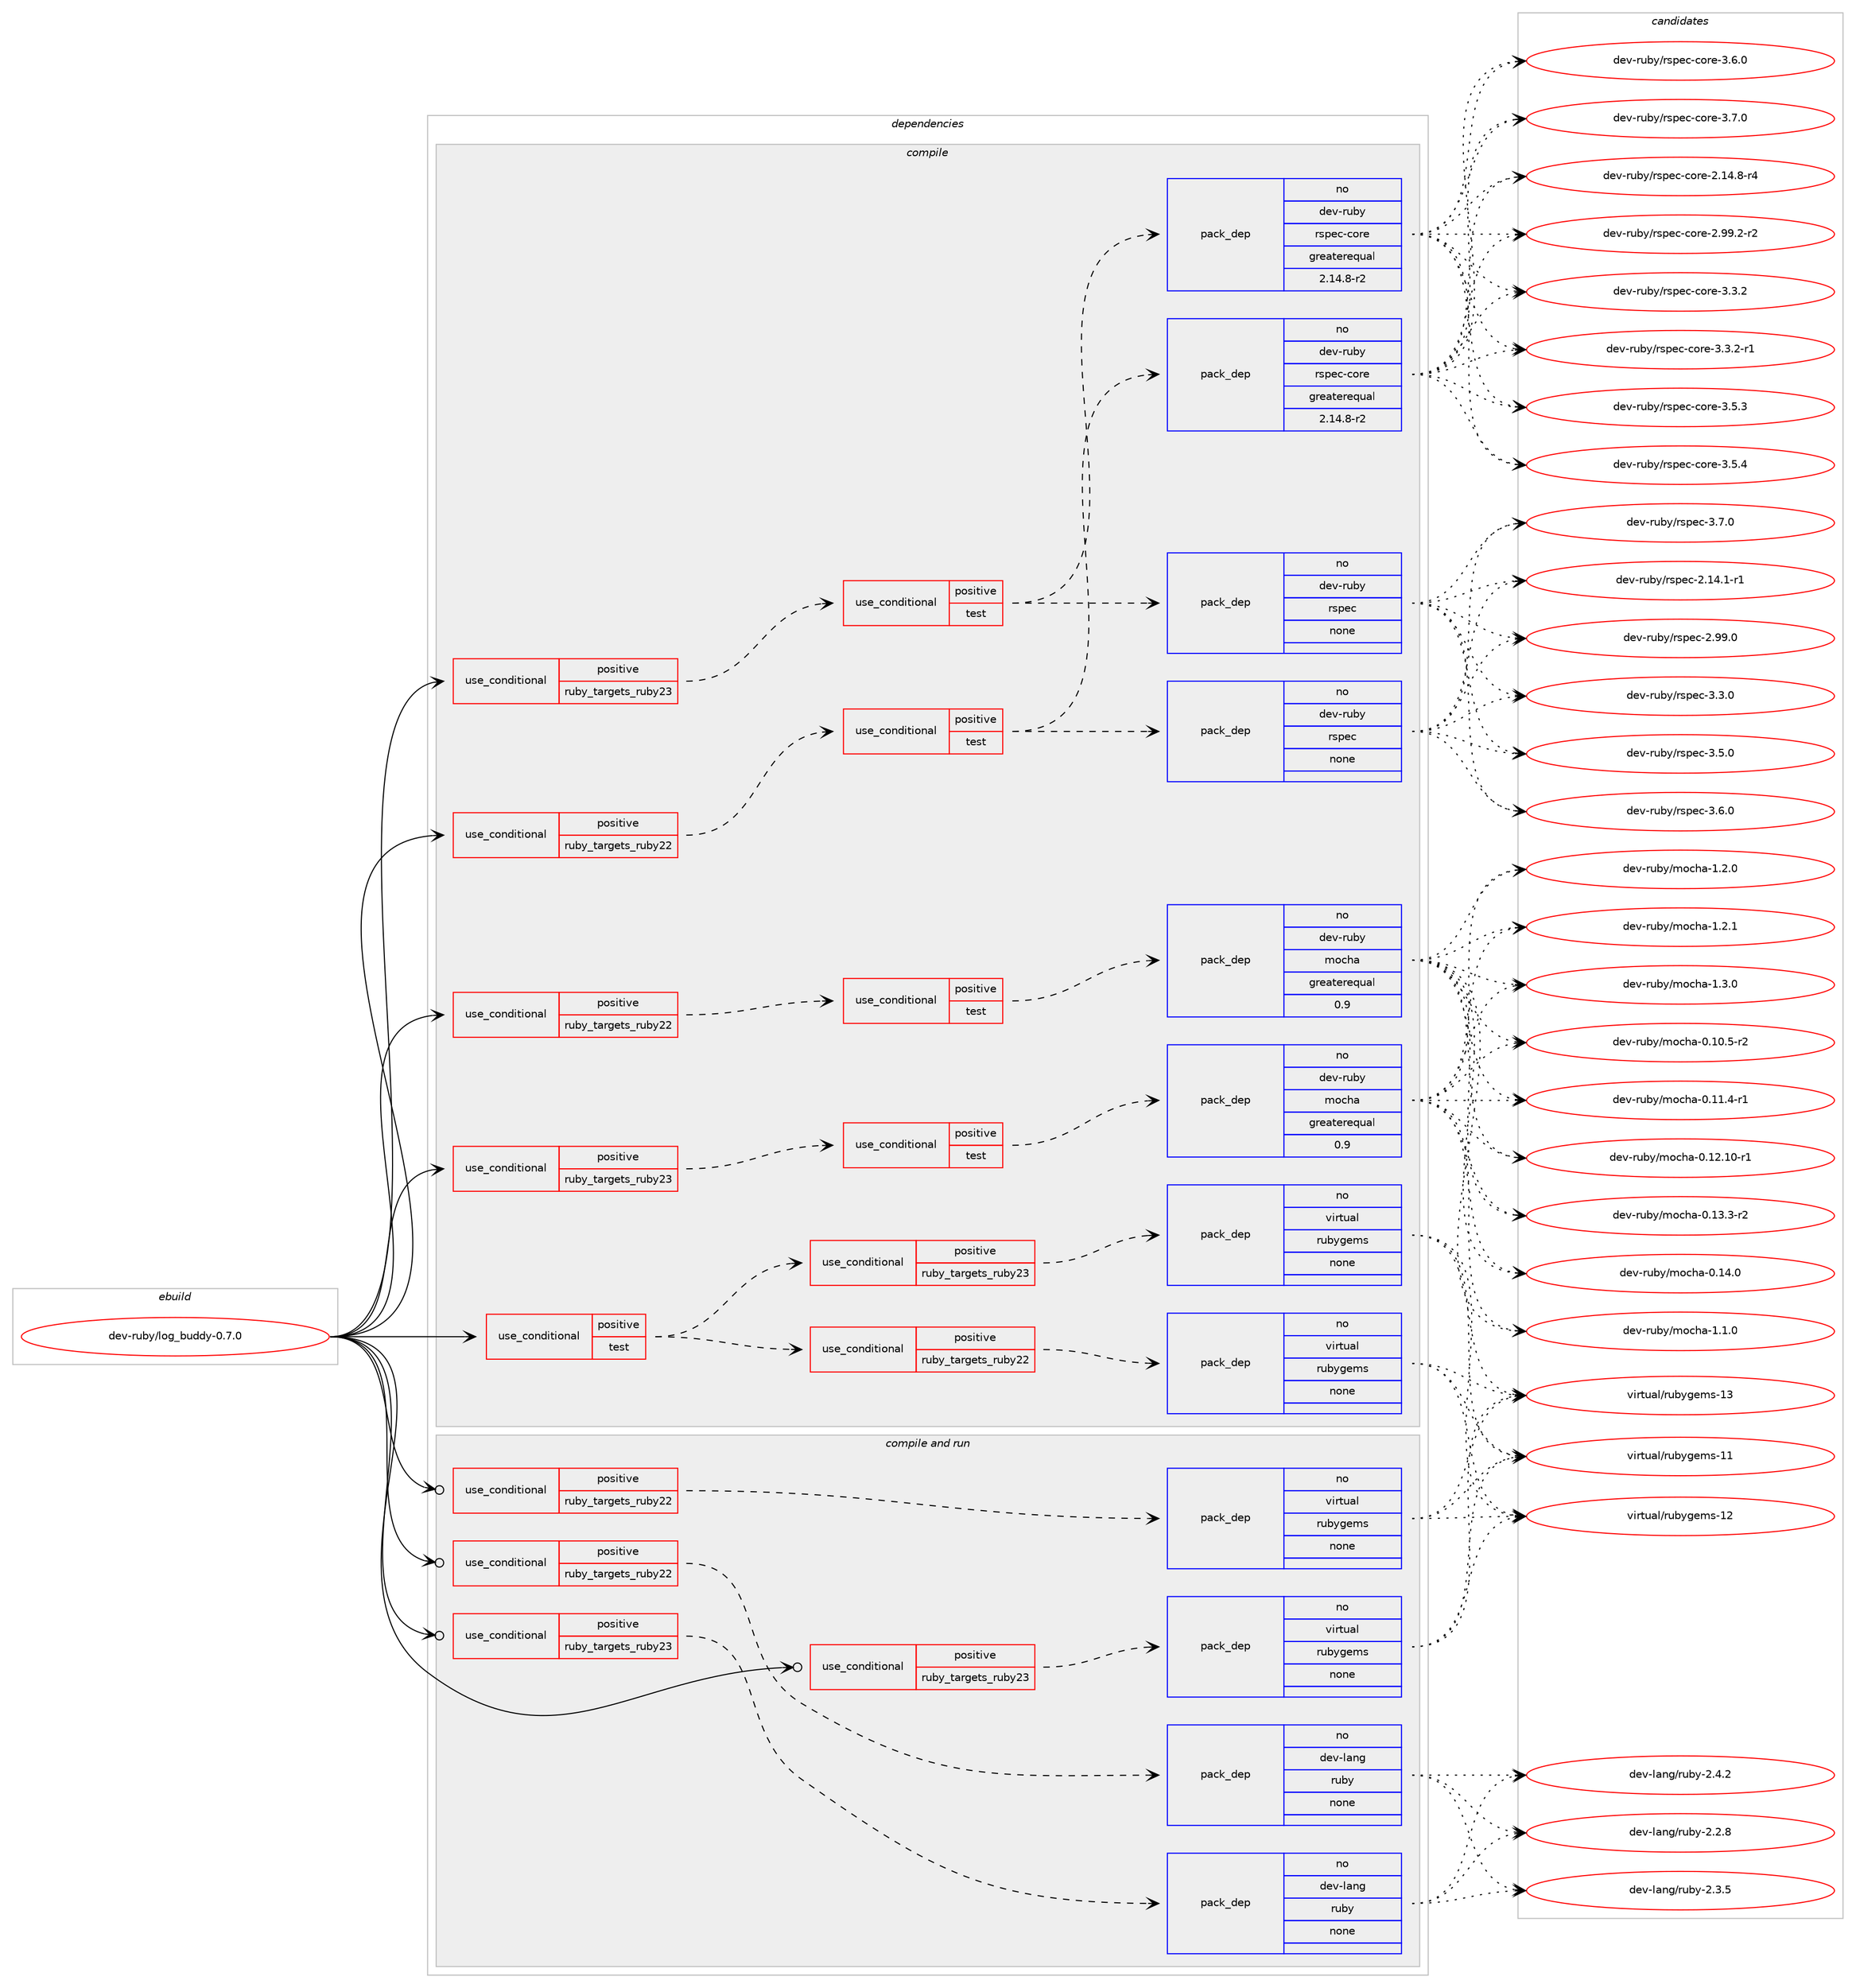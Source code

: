 digraph prolog {

# *************
# Graph options
# *************

newrank=true;
concentrate=true;
compound=true;
graph [rankdir=LR,fontname=Helvetica,fontsize=10,ranksep=1.5];#, ranksep=2.5, nodesep=0.2];
edge  [arrowhead=vee];
node  [fontname=Helvetica,fontsize=10];

# **********
# The ebuild
# **********

subgraph cluster_leftcol {
color=gray;
rank=same;
label=<<i>ebuild</i>>;
id [label="dev-ruby/log_buddy-0.7.0", color=red, width=4, href="../dev-ruby/log_buddy-0.7.0.svg"];
}

# ****************
# The dependencies
# ****************

subgraph cluster_midcol {
color=gray;
label=<<i>dependencies</i>>;
subgraph cluster_compile {
fillcolor="#eeeeee";
style=filled;
label=<<i>compile</i>>;
subgraph cond60777 {
dependency246008 [label=<<TABLE BORDER="0" CELLBORDER="1" CELLSPACING="0" CELLPADDING="4"><TR><TD ROWSPAN="3" CELLPADDING="10">use_conditional</TD></TR><TR><TD>positive</TD></TR><TR><TD>ruby_targets_ruby22</TD></TR></TABLE>>, shape=none, color=red];
subgraph cond60778 {
dependency246009 [label=<<TABLE BORDER="0" CELLBORDER="1" CELLSPACING="0" CELLPADDING="4"><TR><TD ROWSPAN="3" CELLPADDING="10">use_conditional</TD></TR><TR><TD>positive</TD></TR><TR><TD>test</TD></TR></TABLE>>, shape=none, color=red];
subgraph pack181140 {
dependency246010 [label=<<TABLE BORDER="0" CELLBORDER="1" CELLSPACING="0" CELLPADDING="4" WIDTH="220"><TR><TD ROWSPAN="6" CELLPADDING="30">pack_dep</TD></TR><TR><TD WIDTH="110">no</TD></TR><TR><TD>dev-ruby</TD></TR><TR><TD>mocha</TD></TR><TR><TD>greaterequal</TD></TR><TR><TD>0.9</TD></TR></TABLE>>, shape=none, color=blue];
}
dependency246009:e -> dependency246010:w [weight=20,style="dashed",arrowhead="vee"];
}
dependency246008:e -> dependency246009:w [weight=20,style="dashed",arrowhead="vee"];
}
id:e -> dependency246008:w [weight=20,style="solid",arrowhead="vee"];
subgraph cond60779 {
dependency246011 [label=<<TABLE BORDER="0" CELLBORDER="1" CELLSPACING="0" CELLPADDING="4"><TR><TD ROWSPAN="3" CELLPADDING="10">use_conditional</TD></TR><TR><TD>positive</TD></TR><TR><TD>ruby_targets_ruby22</TD></TR></TABLE>>, shape=none, color=red];
subgraph cond60780 {
dependency246012 [label=<<TABLE BORDER="0" CELLBORDER="1" CELLSPACING="0" CELLPADDING="4"><TR><TD ROWSPAN="3" CELLPADDING="10">use_conditional</TD></TR><TR><TD>positive</TD></TR><TR><TD>test</TD></TR></TABLE>>, shape=none, color=red];
subgraph pack181141 {
dependency246013 [label=<<TABLE BORDER="0" CELLBORDER="1" CELLSPACING="0" CELLPADDING="4" WIDTH="220"><TR><TD ROWSPAN="6" CELLPADDING="30">pack_dep</TD></TR><TR><TD WIDTH="110">no</TD></TR><TR><TD>dev-ruby</TD></TR><TR><TD>rspec</TD></TR><TR><TD>none</TD></TR><TR><TD></TD></TR></TABLE>>, shape=none, color=blue];
}
dependency246012:e -> dependency246013:w [weight=20,style="dashed",arrowhead="vee"];
subgraph pack181142 {
dependency246014 [label=<<TABLE BORDER="0" CELLBORDER="1" CELLSPACING="0" CELLPADDING="4" WIDTH="220"><TR><TD ROWSPAN="6" CELLPADDING="30">pack_dep</TD></TR><TR><TD WIDTH="110">no</TD></TR><TR><TD>dev-ruby</TD></TR><TR><TD>rspec-core</TD></TR><TR><TD>greaterequal</TD></TR><TR><TD>2.14.8-r2</TD></TR></TABLE>>, shape=none, color=blue];
}
dependency246012:e -> dependency246014:w [weight=20,style="dashed",arrowhead="vee"];
}
dependency246011:e -> dependency246012:w [weight=20,style="dashed",arrowhead="vee"];
}
id:e -> dependency246011:w [weight=20,style="solid",arrowhead="vee"];
subgraph cond60781 {
dependency246015 [label=<<TABLE BORDER="0" CELLBORDER="1" CELLSPACING="0" CELLPADDING="4"><TR><TD ROWSPAN="3" CELLPADDING="10">use_conditional</TD></TR><TR><TD>positive</TD></TR><TR><TD>ruby_targets_ruby23</TD></TR></TABLE>>, shape=none, color=red];
subgraph cond60782 {
dependency246016 [label=<<TABLE BORDER="0" CELLBORDER="1" CELLSPACING="0" CELLPADDING="4"><TR><TD ROWSPAN="3" CELLPADDING="10">use_conditional</TD></TR><TR><TD>positive</TD></TR><TR><TD>test</TD></TR></TABLE>>, shape=none, color=red];
subgraph pack181143 {
dependency246017 [label=<<TABLE BORDER="0" CELLBORDER="1" CELLSPACING="0" CELLPADDING="4" WIDTH="220"><TR><TD ROWSPAN="6" CELLPADDING="30">pack_dep</TD></TR><TR><TD WIDTH="110">no</TD></TR><TR><TD>dev-ruby</TD></TR><TR><TD>mocha</TD></TR><TR><TD>greaterequal</TD></TR><TR><TD>0.9</TD></TR></TABLE>>, shape=none, color=blue];
}
dependency246016:e -> dependency246017:w [weight=20,style="dashed",arrowhead="vee"];
}
dependency246015:e -> dependency246016:w [weight=20,style="dashed",arrowhead="vee"];
}
id:e -> dependency246015:w [weight=20,style="solid",arrowhead="vee"];
subgraph cond60783 {
dependency246018 [label=<<TABLE BORDER="0" CELLBORDER="1" CELLSPACING="0" CELLPADDING="4"><TR><TD ROWSPAN="3" CELLPADDING="10">use_conditional</TD></TR><TR><TD>positive</TD></TR><TR><TD>ruby_targets_ruby23</TD></TR></TABLE>>, shape=none, color=red];
subgraph cond60784 {
dependency246019 [label=<<TABLE BORDER="0" CELLBORDER="1" CELLSPACING="0" CELLPADDING="4"><TR><TD ROWSPAN="3" CELLPADDING="10">use_conditional</TD></TR><TR><TD>positive</TD></TR><TR><TD>test</TD></TR></TABLE>>, shape=none, color=red];
subgraph pack181144 {
dependency246020 [label=<<TABLE BORDER="0" CELLBORDER="1" CELLSPACING="0" CELLPADDING="4" WIDTH="220"><TR><TD ROWSPAN="6" CELLPADDING="30">pack_dep</TD></TR><TR><TD WIDTH="110">no</TD></TR><TR><TD>dev-ruby</TD></TR><TR><TD>rspec</TD></TR><TR><TD>none</TD></TR><TR><TD></TD></TR></TABLE>>, shape=none, color=blue];
}
dependency246019:e -> dependency246020:w [weight=20,style="dashed",arrowhead="vee"];
subgraph pack181145 {
dependency246021 [label=<<TABLE BORDER="0" CELLBORDER="1" CELLSPACING="0" CELLPADDING="4" WIDTH="220"><TR><TD ROWSPAN="6" CELLPADDING="30">pack_dep</TD></TR><TR><TD WIDTH="110">no</TD></TR><TR><TD>dev-ruby</TD></TR><TR><TD>rspec-core</TD></TR><TR><TD>greaterequal</TD></TR><TR><TD>2.14.8-r2</TD></TR></TABLE>>, shape=none, color=blue];
}
dependency246019:e -> dependency246021:w [weight=20,style="dashed",arrowhead="vee"];
}
dependency246018:e -> dependency246019:w [weight=20,style="dashed",arrowhead="vee"];
}
id:e -> dependency246018:w [weight=20,style="solid",arrowhead="vee"];
subgraph cond60785 {
dependency246022 [label=<<TABLE BORDER="0" CELLBORDER="1" CELLSPACING="0" CELLPADDING="4"><TR><TD ROWSPAN="3" CELLPADDING="10">use_conditional</TD></TR><TR><TD>positive</TD></TR><TR><TD>test</TD></TR></TABLE>>, shape=none, color=red];
subgraph cond60786 {
dependency246023 [label=<<TABLE BORDER="0" CELLBORDER="1" CELLSPACING="0" CELLPADDING="4"><TR><TD ROWSPAN="3" CELLPADDING="10">use_conditional</TD></TR><TR><TD>positive</TD></TR><TR><TD>ruby_targets_ruby22</TD></TR></TABLE>>, shape=none, color=red];
subgraph pack181146 {
dependency246024 [label=<<TABLE BORDER="0" CELLBORDER="1" CELLSPACING="0" CELLPADDING="4" WIDTH="220"><TR><TD ROWSPAN="6" CELLPADDING="30">pack_dep</TD></TR><TR><TD WIDTH="110">no</TD></TR><TR><TD>virtual</TD></TR><TR><TD>rubygems</TD></TR><TR><TD>none</TD></TR><TR><TD></TD></TR></TABLE>>, shape=none, color=blue];
}
dependency246023:e -> dependency246024:w [weight=20,style="dashed",arrowhead="vee"];
}
dependency246022:e -> dependency246023:w [weight=20,style="dashed",arrowhead="vee"];
subgraph cond60787 {
dependency246025 [label=<<TABLE BORDER="0" CELLBORDER="1" CELLSPACING="0" CELLPADDING="4"><TR><TD ROWSPAN="3" CELLPADDING="10">use_conditional</TD></TR><TR><TD>positive</TD></TR><TR><TD>ruby_targets_ruby23</TD></TR></TABLE>>, shape=none, color=red];
subgraph pack181147 {
dependency246026 [label=<<TABLE BORDER="0" CELLBORDER="1" CELLSPACING="0" CELLPADDING="4" WIDTH="220"><TR><TD ROWSPAN="6" CELLPADDING="30">pack_dep</TD></TR><TR><TD WIDTH="110">no</TD></TR><TR><TD>virtual</TD></TR><TR><TD>rubygems</TD></TR><TR><TD>none</TD></TR><TR><TD></TD></TR></TABLE>>, shape=none, color=blue];
}
dependency246025:e -> dependency246026:w [weight=20,style="dashed",arrowhead="vee"];
}
dependency246022:e -> dependency246025:w [weight=20,style="dashed",arrowhead="vee"];
}
id:e -> dependency246022:w [weight=20,style="solid",arrowhead="vee"];
}
subgraph cluster_compileandrun {
fillcolor="#eeeeee";
style=filled;
label=<<i>compile and run</i>>;
subgraph cond60788 {
dependency246027 [label=<<TABLE BORDER="0" CELLBORDER="1" CELLSPACING="0" CELLPADDING="4"><TR><TD ROWSPAN="3" CELLPADDING="10">use_conditional</TD></TR><TR><TD>positive</TD></TR><TR><TD>ruby_targets_ruby22</TD></TR></TABLE>>, shape=none, color=red];
subgraph pack181148 {
dependency246028 [label=<<TABLE BORDER="0" CELLBORDER="1" CELLSPACING="0" CELLPADDING="4" WIDTH="220"><TR><TD ROWSPAN="6" CELLPADDING="30">pack_dep</TD></TR><TR><TD WIDTH="110">no</TD></TR><TR><TD>dev-lang</TD></TR><TR><TD>ruby</TD></TR><TR><TD>none</TD></TR><TR><TD></TD></TR></TABLE>>, shape=none, color=blue];
}
dependency246027:e -> dependency246028:w [weight=20,style="dashed",arrowhead="vee"];
}
id:e -> dependency246027:w [weight=20,style="solid",arrowhead="odotvee"];
subgraph cond60789 {
dependency246029 [label=<<TABLE BORDER="0" CELLBORDER="1" CELLSPACING="0" CELLPADDING="4"><TR><TD ROWSPAN="3" CELLPADDING="10">use_conditional</TD></TR><TR><TD>positive</TD></TR><TR><TD>ruby_targets_ruby22</TD></TR></TABLE>>, shape=none, color=red];
subgraph pack181149 {
dependency246030 [label=<<TABLE BORDER="0" CELLBORDER="1" CELLSPACING="0" CELLPADDING="4" WIDTH="220"><TR><TD ROWSPAN="6" CELLPADDING="30">pack_dep</TD></TR><TR><TD WIDTH="110">no</TD></TR><TR><TD>virtual</TD></TR><TR><TD>rubygems</TD></TR><TR><TD>none</TD></TR><TR><TD></TD></TR></TABLE>>, shape=none, color=blue];
}
dependency246029:e -> dependency246030:w [weight=20,style="dashed",arrowhead="vee"];
}
id:e -> dependency246029:w [weight=20,style="solid",arrowhead="odotvee"];
subgraph cond60790 {
dependency246031 [label=<<TABLE BORDER="0" CELLBORDER="1" CELLSPACING="0" CELLPADDING="4"><TR><TD ROWSPAN="3" CELLPADDING="10">use_conditional</TD></TR><TR><TD>positive</TD></TR><TR><TD>ruby_targets_ruby23</TD></TR></TABLE>>, shape=none, color=red];
subgraph pack181150 {
dependency246032 [label=<<TABLE BORDER="0" CELLBORDER="1" CELLSPACING="0" CELLPADDING="4" WIDTH="220"><TR><TD ROWSPAN="6" CELLPADDING="30">pack_dep</TD></TR><TR><TD WIDTH="110">no</TD></TR><TR><TD>dev-lang</TD></TR><TR><TD>ruby</TD></TR><TR><TD>none</TD></TR><TR><TD></TD></TR></TABLE>>, shape=none, color=blue];
}
dependency246031:e -> dependency246032:w [weight=20,style="dashed",arrowhead="vee"];
}
id:e -> dependency246031:w [weight=20,style="solid",arrowhead="odotvee"];
subgraph cond60791 {
dependency246033 [label=<<TABLE BORDER="0" CELLBORDER="1" CELLSPACING="0" CELLPADDING="4"><TR><TD ROWSPAN="3" CELLPADDING="10">use_conditional</TD></TR><TR><TD>positive</TD></TR><TR><TD>ruby_targets_ruby23</TD></TR></TABLE>>, shape=none, color=red];
subgraph pack181151 {
dependency246034 [label=<<TABLE BORDER="0" CELLBORDER="1" CELLSPACING="0" CELLPADDING="4" WIDTH="220"><TR><TD ROWSPAN="6" CELLPADDING="30">pack_dep</TD></TR><TR><TD WIDTH="110">no</TD></TR><TR><TD>virtual</TD></TR><TR><TD>rubygems</TD></TR><TR><TD>none</TD></TR><TR><TD></TD></TR></TABLE>>, shape=none, color=blue];
}
dependency246033:e -> dependency246034:w [weight=20,style="dashed",arrowhead="vee"];
}
id:e -> dependency246033:w [weight=20,style="solid",arrowhead="odotvee"];
}
subgraph cluster_run {
fillcolor="#eeeeee";
style=filled;
label=<<i>run</i>>;
}
}

# **************
# The candidates
# **************

subgraph cluster_choices {
rank=same;
color=gray;
label=<<i>candidates</i>>;

subgraph choice181140 {
color=black;
nodesep=1;
choice1001011184511411798121471091119910497454846494846534511450 [label="dev-ruby/mocha-0.10.5-r2", color=red, width=4,href="../dev-ruby/mocha-0.10.5-r2.svg"];
choice1001011184511411798121471091119910497454846494946524511449 [label="dev-ruby/mocha-0.11.4-r1", color=red, width=4,href="../dev-ruby/mocha-0.11.4-r1.svg"];
choice100101118451141179812147109111991049745484649504649484511449 [label="dev-ruby/mocha-0.12.10-r1", color=red, width=4,href="../dev-ruby/mocha-0.12.10-r1.svg"];
choice1001011184511411798121471091119910497454846495146514511450 [label="dev-ruby/mocha-0.13.3-r2", color=red, width=4,href="../dev-ruby/mocha-0.13.3-r2.svg"];
choice100101118451141179812147109111991049745484649524648 [label="dev-ruby/mocha-0.14.0", color=red, width=4,href="../dev-ruby/mocha-0.14.0.svg"];
choice1001011184511411798121471091119910497454946494648 [label="dev-ruby/mocha-1.1.0", color=red, width=4,href="../dev-ruby/mocha-1.1.0.svg"];
choice1001011184511411798121471091119910497454946504648 [label="dev-ruby/mocha-1.2.0", color=red, width=4,href="../dev-ruby/mocha-1.2.0.svg"];
choice1001011184511411798121471091119910497454946504649 [label="dev-ruby/mocha-1.2.1", color=red, width=4,href="../dev-ruby/mocha-1.2.1.svg"];
choice1001011184511411798121471091119910497454946514648 [label="dev-ruby/mocha-1.3.0", color=red, width=4,href="../dev-ruby/mocha-1.3.0.svg"];
dependency246010:e -> choice1001011184511411798121471091119910497454846494846534511450:w [style=dotted,weight="100"];
dependency246010:e -> choice1001011184511411798121471091119910497454846494946524511449:w [style=dotted,weight="100"];
dependency246010:e -> choice100101118451141179812147109111991049745484649504649484511449:w [style=dotted,weight="100"];
dependency246010:e -> choice1001011184511411798121471091119910497454846495146514511450:w [style=dotted,weight="100"];
dependency246010:e -> choice100101118451141179812147109111991049745484649524648:w [style=dotted,weight="100"];
dependency246010:e -> choice1001011184511411798121471091119910497454946494648:w [style=dotted,weight="100"];
dependency246010:e -> choice1001011184511411798121471091119910497454946504648:w [style=dotted,weight="100"];
dependency246010:e -> choice1001011184511411798121471091119910497454946504649:w [style=dotted,weight="100"];
dependency246010:e -> choice1001011184511411798121471091119910497454946514648:w [style=dotted,weight="100"];
}
subgraph choice181141 {
color=black;
nodesep=1;
choice10010111845114117981214711411511210199455046495246494511449 [label="dev-ruby/rspec-2.14.1-r1", color=red, width=4,href="../dev-ruby/rspec-2.14.1-r1.svg"];
choice1001011184511411798121471141151121019945504657574648 [label="dev-ruby/rspec-2.99.0", color=red, width=4,href="../dev-ruby/rspec-2.99.0.svg"];
choice10010111845114117981214711411511210199455146514648 [label="dev-ruby/rspec-3.3.0", color=red, width=4,href="../dev-ruby/rspec-3.3.0.svg"];
choice10010111845114117981214711411511210199455146534648 [label="dev-ruby/rspec-3.5.0", color=red, width=4,href="../dev-ruby/rspec-3.5.0.svg"];
choice10010111845114117981214711411511210199455146544648 [label="dev-ruby/rspec-3.6.0", color=red, width=4,href="../dev-ruby/rspec-3.6.0.svg"];
choice10010111845114117981214711411511210199455146554648 [label="dev-ruby/rspec-3.7.0", color=red, width=4,href="../dev-ruby/rspec-3.7.0.svg"];
dependency246013:e -> choice10010111845114117981214711411511210199455046495246494511449:w [style=dotted,weight="100"];
dependency246013:e -> choice1001011184511411798121471141151121019945504657574648:w [style=dotted,weight="100"];
dependency246013:e -> choice10010111845114117981214711411511210199455146514648:w [style=dotted,weight="100"];
dependency246013:e -> choice10010111845114117981214711411511210199455146534648:w [style=dotted,weight="100"];
dependency246013:e -> choice10010111845114117981214711411511210199455146544648:w [style=dotted,weight="100"];
dependency246013:e -> choice10010111845114117981214711411511210199455146554648:w [style=dotted,weight="100"];
}
subgraph choice181142 {
color=black;
nodesep=1;
choice100101118451141179812147114115112101994599111114101455046495246564511452 [label="dev-ruby/rspec-core-2.14.8-r4", color=red, width=4,href="../dev-ruby/rspec-core-2.14.8-r4.svg"];
choice100101118451141179812147114115112101994599111114101455046575746504511450 [label="dev-ruby/rspec-core-2.99.2-r2", color=red, width=4,href="../dev-ruby/rspec-core-2.99.2-r2.svg"];
choice100101118451141179812147114115112101994599111114101455146514650 [label="dev-ruby/rspec-core-3.3.2", color=red, width=4,href="../dev-ruby/rspec-core-3.3.2.svg"];
choice1001011184511411798121471141151121019945991111141014551465146504511449 [label="dev-ruby/rspec-core-3.3.2-r1", color=red, width=4,href="../dev-ruby/rspec-core-3.3.2-r1.svg"];
choice100101118451141179812147114115112101994599111114101455146534651 [label="dev-ruby/rspec-core-3.5.3", color=red, width=4,href="../dev-ruby/rspec-core-3.5.3.svg"];
choice100101118451141179812147114115112101994599111114101455146534652 [label="dev-ruby/rspec-core-3.5.4", color=red, width=4,href="../dev-ruby/rspec-core-3.5.4.svg"];
choice100101118451141179812147114115112101994599111114101455146544648 [label="dev-ruby/rspec-core-3.6.0", color=red, width=4,href="../dev-ruby/rspec-core-3.6.0.svg"];
choice100101118451141179812147114115112101994599111114101455146554648 [label="dev-ruby/rspec-core-3.7.0", color=red, width=4,href="../dev-ruby/rspec-core-3.7.0.svg"];
dependency246014:e -> choice100101118451141179812147114115112101994599111114101455046495246564511452:w [style=dotted,weight="100"];
dependency246014:e -> choice100101118451141179812147114115112101994599111114101455046575746504511450:w [style=dotted,weight="100"];
dependency246014:e -> choice100101118451141179812147114115112101994599111114101455146514650:w [style=dotted,weight="100"];
dependency246014:e -> choice1001011184511411798121471141151121019945991111141014551465146504511449:w [style=dotted,weight="100"];
dependency246014:e -> choice100101118451141179812147114115112101994599111114101455146534651:w [style=dotted,weight="100"];
dependency246014:e -> choice100101118451141179812147114115112101994599111114101455146534652:w [style=dotted,weight="100"];
dependency246014:e -> choice100101118451141179812147114115112101994599111114101455146544648:w [style=dotted,weight="100"];
dependency246014:e -> choice100101118451141179812147114115112101994599111114101455146554648:w [style=dotted,weight="100"];
}
subgraph choice181143 {
color=black;
nodesep=1;
choice1001011184511411798121471091119910497454846494846534511450 [label="dev-ruby/mocha-0.10.5-r2", color=red, width=4,href="../dev-ruby/mocha-0.10.5-r2.svg"];
choice1001011184511411798121471091119910497454846494946524511449 [label="dev-ruby/mocha-0.11.4-r1", color=red, width=4,href="../dev-ruby/mocha-0.11.4-r1.svg"];
choice100101118451141179812147109111991049745484649504649484511449 [label="dev-ruby/mocha-0.12.10-r1", color=red, width=4,href="../dev-ruby/mocha-0.12.10-r1.svg"];
choice1001011184511411798121471091119910497454846495146514511450 [label="dev-ruby/mocha-0.13.3-r2", color=red, width=4,href="../dev-ruby/mocha-0.13.3-r2.svg"];
choice100101118451141179812147109111991049745484649524648 [label="dev-ruby/mocha-0.14.0", color=red, width=4,href="../dev-ruby/mocha-0.14.0.svg"];
choice1001011184511411798121471091119910497454946494648 [label="dev-ruby/mocha-1.1.0", color=red, width=4,href="../dev-ruby/mocha-1.1.0.svg"];
choice1001011184511411798121471091119910497454946504648 [label="dev-ruby/mocha-1.2.0", color=red, width=4,href="../dev-ruby/mocha-1.2.0.svg"];
choice1001011184511411798121471091119910497454946504649 [label="dev-ruby/mocha-1.2.1", color=red, width=4,href="../dev-ruby/mocha-1.2.1.svg"];
choice1001011184511411798121471091119910497454946514648 [label="dev-ruby/mocha-1.3.0", color=red, width=4,href="../dev-ruby/mocha-1.3.0.svg"];
dependency246017:e -> choice1001011184511411798121471091119910497454846494846534511450:w [style=dotted,weight="100"];
dependency246017:e -> choice1001011184511411798121471091119910497454846494946524511449:w [style=dotted,weight="100"];
dependency246017:e -> choice100101118451141179812147109111991049745484649504649484511449:w [style=dotted,weight="100"];
dependency246017:e -> choice1001011184511411798121471091119910497454846495146514511450:w [style=dotted,weight="100"];
dependency246017:e -> choice100101118451141179812147109111991049745484649524648:w [style=dotted,weight="100"];
dependency246017:e -> choice1001011184511411798121471091119910497454946494648:w [style=dotted,weight="100"];
dependency246017:e -> choice1001011184511411798121471091119910497454946504648:w [style=dotted,weight="100"];
dependency246017:e -> choice1001011184511411798121471091119910497454946504649:w [style=dotted,weight="100"];
dependency246017:e -> choice1001011184511411798121471091119910497454946514648:w [style=dotted,weight="100"];
}
subgraph choice181144 {
color=black;
nodesep=1;
choice10010111845114117981214711411511210199455046495246494511449 [label="dev-ruby/rspec-2.14.1-r1", color=red, width=4,href="../dev-ruby/rspec-2.14.1-r1.svg"];
choice1001011184511411798121471141151121019945504657574648 [label="dev-ruby/rspec-2.99.0", color=red, width=4,href="../dev-ruby/rspec-2.99.0.svg"];
choice10010111845114117981214711411511210199455146514648 [label="dev-ruby/rspec-3.3.0", color=red, width=4,href="../dev-ruby/rspec-3.3.0.svg"];
choice10010111845114117981214711411511210199455146534648 [label="dev-ruby/rspec-3.5.0", color=red, width=4,href="../dev-ruby/rspec-3.5.0.svg"];
choice10010111845114117981214711411511210199455146544648 [label="dev-ruby/rspec-3.6.0", color=red, width=4,href="../dev-ruby/rspec-3.6.0.svg"];
choice10010111845114117981214711411511210199455146554648 [label="dev-ruby/rspec-3.7.0", color=red, width=4,href="../dev-ruby/rspec-3.7.0.svg"];
dependency246020:e -> choice10010111845114117981214711411511210199455046495246494511449:w [style=dotted,weight="100"];
dependency246020:e -> choice1001011184511411798121471141151121019945504657574648:w [style=dotted,weight="100"];
dependency246020:e -> choice10010111845114117981214711411511210199455146514648:w [style=dotted,weight="100"];
dependency246020:e -> choice10010111845114117981214711411511210199455146534648:w [style=dotted,weight="100"];
dependency246020:e -> choice10010111845114117981214711411511210199455146544648:w [style=dotted,weight="100"];
dependency246020:e -> choice10010111845114117981214711411511210199455146554648:w [style=dotted,weight="100"];
}
subgraph choice181145 {
color=black;
nodesep=1;
choice100101118451141179812147114115112101994599111114101455046495246564511452 [label="dev-ruby/rspec-core-2.14.8-r4", color=red, width=4,href="../dev-ruby/rspec-core-2.14.8-r4.svg"];
choice100101118451141179812147114115112101994599111114101455046575746504511450 [label="dev-ruby/rspec-core-2.99.2-r2", color=red, width=4,href="../dev-ruby/rspec-core-2.99.2-r2.svg"];
choice100101118451141179812147114115112101994599111114101455146514650 [label="dev-ruby/rspec-core-3.3.2", color=red, width=4,href="../dev-ruby/rspec-core-3.3.2.svg"];
choice1001011184511411798121471141151121019945991111141014551465146504511449 [label="dev-ruby/rspec-core-3.3.2-r1", color=red, width=4,href="../dev-ruby/rspec-core-3.3.2-r1.svg"];
choice100101118451141179812147114115112101994599111114101455146534651 [label="dev-ruby/rspec-core-3.5.3", color=red, width=4,href="../dev-ruby/rspec-core-3.5.3.svg"];
choice100101118451141179812147114115112101994599111114101455146534652 [label="dev-ruby/rspec-core-3.5.4", color=red, width=4,href="../dev-ruby/rspec-core-3.5.4.svg"];
choice100101118451141179812147114115112101994599111114101455146544648 [label="dev-ruby/rspec-core-3.6.0", color=red, width=4,href="../dev-ruby/rspec-core-3.6.0.svg"];
choice100101118451141179812147114115112101994599111114101455146554648 [label="dev-ruby/rspec-core-3.7.0", color=red, width=4,href="../dev-ruby/rspec-core-3.7.0.svg"];
dependency246021:e -> choice100101118451141179812147114115112101994599111114101455046495246564511452:w [style=dotted,weight="100"];
dependency246021:e -> choice100101118451141179812147114115112101994599111114101455046575746504511450:w [style=dotted,weight="100"];
dependency246021:e -> choice100101118451141179812147114115112101994599111114101455146514650:w [style=dotted,weight="100"];
dependency246021:e -> choice1001011184511411798121471141151121019945991111141014551465146504511449:w [style=dotted,weight="100"];
dependency246021:e -> choice100101118451141179812147114115112101994599111114101455146534651:w [style=dotted,weight="100"];
dependency246021:e -> choice100101118451141179812147114115112101994599111114101455146534652:w [style=dotted,weight="100"];
dependency246021:e -> choice100101118451141179812147114115112101994599111114101455146544648:w [style=dotted,weight="100"];
dependency246021:e -> choice100101118451141179812147114115112101994599111114101455146554648:w [style=dotted,weight="100"];
}
subgraph choice181146 {
color=black;
nodesep=1;
choice118105114116117971084711411798121103101109115454949 [label="virtual/rubygems-11", color=red, width=4,href="../virtual/rubygems-11.svg"];
choice118105114116117971084711411798121103101109115454950 [label="virtual/rubygems-12", color=red, width=4,href="../virtual/rubygems-12.svg"];
choice118105114116117971084711411798121103101109115454951 [label="virtual/rubygems-13", color=red, width=4,href="../virtual/rubygems-13.svg"];
dependency246024:e -> choice118105114116117971084711411798121103101109115454949:w [style=dotted,weight="100"];
dependency246024:e -> choice118105114116117971084711411798121103101109115454950:w [style=dotted,weight="100"];
dependency246024:e -> choice118105114116117971084711411798121103101109115454951:w [style=dotted,weight="100"];
}
subgraph choice181147 {
color=black;
nodesep=1;
choice118105114116117971084711411798121103101109115454949 [label="virtual/rubygems-11", color=red, width=4,href="../virtual/rubygems-11.svg"];
choice118105114116117971084711411798121103101109115454950 [label="virtual/rubygems-12", color=red, width=4,href="../virtual/rubygems-12.svg"];
choice118105114116117971084711411798121103101109115454951 [label="virtual/rubygems-13", color=red, width=4,href="../virtual/rubygems-13.svg"];
dependency246026:e -> choice118105114116117971084711411798121103101109115454949:w [style=dotted,weight="100"];
dependency246026:e -> choice118105114116117971084711411798121103101109115454950:w [style=dotted,weight="100"];
dependency246026:e -> choice118105114116117971084711411798121103101109115454951:w [style=dotted,weight="100"];
}
subgraph choice181148 {
color=black;
nodesep=1;
choice10010111845108971101034711411798121455046504656 [label="dev-lang/ruby-2.2.8", color=red, width=4,href="../dev-lang/ruby-2.2.8.svg"];
choice10010111845108971101034711411798121455046514653 [label="dev-lang/ruby-2.3.5", color=red, width=4,href="../dev-lang/ruby-2.3.5.svg"];
choice10010111845108971101034711411798121455046524650 [label="dev-lang/ruby-2.4.2", color=red, width=4,href="../dev-lang/ruby-2.4.2.svg"];
dependency246028:e -> choice10010111845108971101034711411798121455046504656:w [style=dotted,weight="100"];
dependency246028:e -> choice10010111845108971101034711411798121455046514653:w [style=dotted,weight="100"];
dependency246028:e -> choice10010111845108971101034711411798121455046524650:w [style=dotted,weight="100"];
}
subgraph choice181149 {
color=black;
nodesep=1;
choice118105114116117971084711411798121103101109115454949 [label="virtual/rubygems-11", color=red, width=4,href="../virtual/rubygems-11.svg"];
choice118105114116117971084711411798121103101109115454950 [label="virtual/rubygems-12", color=red, width=4,href="../virtual/rubygems-12.svg"];
choice118105114116117971084711411798121103101109115454951 [label="virtual/rubygems-13", color=red, width=4,href="../virtual/rubygems-13.svg"];
dependency246030:e -> choice118105114116117971084711411798121103101109115454949:w [style=dotted,weight="100"];
dependency246030:e -> choice118105114116117971084711411798121103101109115454950:w [style=dotted,weight="100"];
dependency246030:e -> choice118105114116117971084711411798121103101109115454951:w [style=dotted,weight="100"];
}
subgraph choice181150 {
color=black;
nodesep=1;
choice10010111845108971101034711411798121455046504656 [label="dev-lang/ruby-2.2.8", color=red, width=4,href="../dev-lang/ruby-2.2.8.svg"];
choice10010111845108971101034711411798121455046514653 [label="dev-lang/ruby-2.3.5", color=red, width=4,href="../dev-lang/ruby-2.3.5.svg"];
choice10010111845108971101034711411798121455046524650 [label="dev-lang/ruby-2.4.2", color=red, width=4,href="../dev-lang/ruby-2.4.2.svg"];
dependency246032:e -> choice10010111845108971101034711411798121455046504656:w [style=dotted,weight="100"];
dependency246032:e -> choice10010111845108971101034711411798121455046514653:w [style=dotted,weight="100"];
dependency246032:e -> choice10010111845108971101034711411798121455046524650:w [style=dotted,weight="100"];
}
subgraph choice181151 {
color=black;
nodesep=1;
choice118105114116117971084711411798121103101109115454949 [label="virtual/rubygems-11", color=red, width=4,href="../virtual/rubygems-11.svg"];
choice118105114116117971084711411798121103101109115454950 [label="virtual/rubygems-12", color=red, width=4,href="../virtual/rubygems-12.svg"];
choice118105114116117971084711411798121103101109115454951 [label="virtual/rubygems-13", color=red, width=4,href="../virtual/rubygems-13.svg"];
dependency246034:e -> choice118105114116117971084711411798121103101109115454949:w [style=dotted,weight="100"];
dependency246034:e -> choice118105114116117971084711411798121103101109115454950:w [style=dotted,weight="100"];
dependency246034:e -> choice118105114116117971084711411798121103101109115454951:w [style=dotted,weight="100"];
}
}

}
